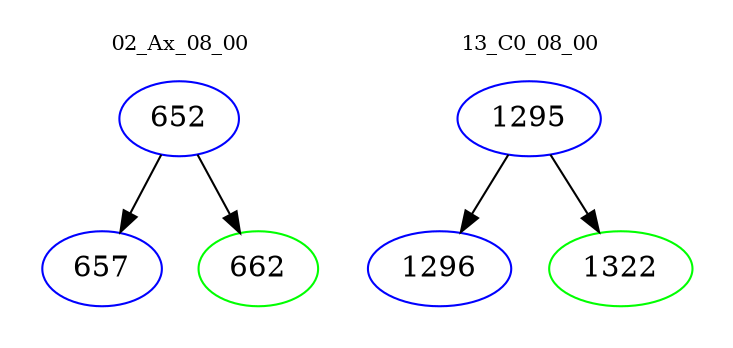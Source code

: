 digraph{
subgraph cluster_0 {
color = white
label = "02_Ax_08_00";
fontsize=10;
T0_652 [label="652", color="blue"]
T0_652 -> T0_657 [color="black"]
T0_657 [label="657", color="blue"]
T0_652 -> T0_662 [color="black"]
T0_662 [label="662", color="green"]
}
subgraph cluster_1 {
color = white
label = "13_C0_08_00";
fontsize=10;
T1_1295 [label="1295", color="blue"]
T1_1295 -> T1_1296 [color="black"]
T1_1296 [label="1296", color="blue"]
T1_1295 -> T1_1322 [color="black"]
T1_1322 [label="1322", color="green"]
}
}
